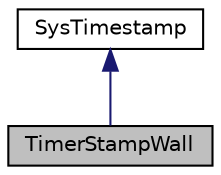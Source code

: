 digraph "TimerStampWall"
{
  edge [fontname="Helvetica",fontsize="10",labelfontname="Helvetica",labelfontsize="10"];
  node [fontname="Helvetica",fontsize="10",shape=record];
  Node1 [label="TimerStampWall",height=0.2,width=0.4,color="black", fillcolor="grey75", style="filled", fontcolor="black"];
  Node2 -> Node1 [dir="back",color="midnightblue",fontsize="10",style="solid",fontname="Helvetica"];
  Node2 [label="SysTimestamp",height=0.2,width=0.4,color="black", fillcolor="white", style="filled",URL="$structevo_1_1_sys_timestamp.html",tooltip="Holds a system timestamp for storing date/time and measuring elapsed time. "];
}

